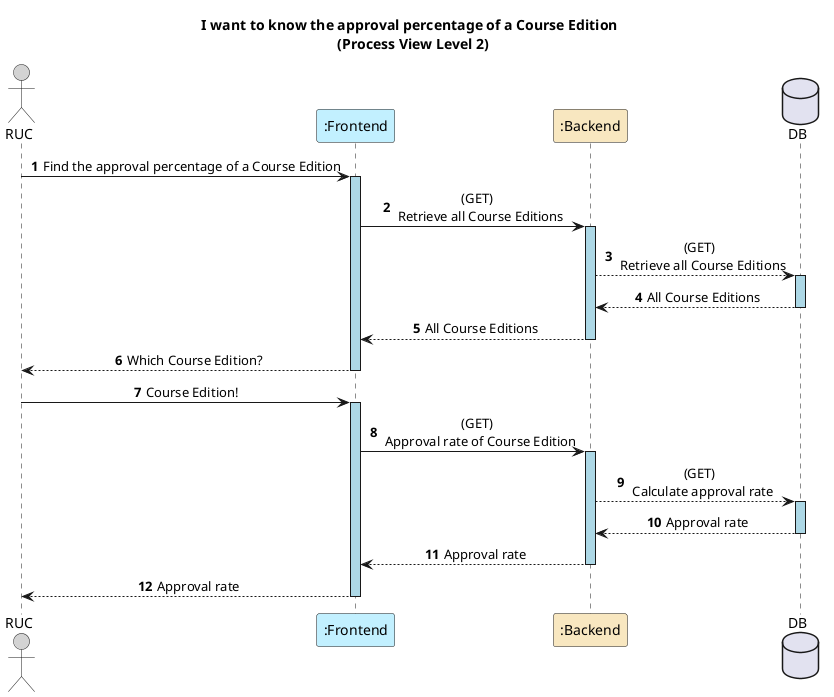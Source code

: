 @startuml
autonumber
skinparam sequenceMessageAlign center
skinparam sequenceLifeLineBackgroundColor lightblue
title: I want to know the approval percentage of a Course Edition \n (Process View Level 2)
actor RUC as RUC #lightgrey

participant ":Frontend" as FE #application
participant ":Backend" as BE #strategy
database DB


RUC -> FE : Find the approval percentage of a Course Edition
activate FE
FE -> BE : (GET) \n Retrieve all Course Editions
activate BE
BE --> DB : (GET) \n Retrieve all Course Editions
activate DB
DB --> BE : All Course Editions
deactivate DB
BE --> FE : All Course Editions
deactivate BE
FE --> RUC : Which Course Edition?
deactivate FE

RUC -> FE: Course Edition!
activate FE
FE -> BE : (GET) \n Approval rate of Course Edition
activate BE
BE --> DB : (GET) \n Calculate approval rate
activate DB
DB --> BE :Approval rate
deactivate DB
BE --> FE : Approval rate
deactivate BE
FE --> RUC : Approval rate
deactivate FE


@enduml